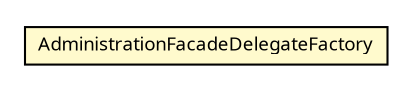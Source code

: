 #!/usr/local/bin/dot
#
# Class diagram 
# Generated by UMLGraph version R5_6 (http://www.umlgraph.org/)
#

digraph G {
	edge [fontname="Trebuchet MS",fontsize=10,labelfontname="Trebuchet MS",labelfontsize=10];
	node [fontname="Trebuchet MS",fontsize=10,shape=plaintext];
	nodesep=0.25;
	ranksep=0.5;
	// se.cambio.cds.model.facade.administration.delegate.AdministrationFacadeDelegateFactory
	c71136 [label=<<table title="se.cambio.cds.model.facade.administration.delegate.AdministrationFacadeDelegateFactory" border="0" cellborder="1" cellspacing="0" cellpadding="2" port="p" bgcolor="lemonChiffon" href="./AdministrationFacadeDelegateFactory.html">
		<tr><td><table border="0" cellspacing="0" cellpadding="1">
<tr><td align="center" balign="center"><font face="Trebuchet MS"> AdministrationFacadeDelegateFactory </font></td></tr>
		</table></td></tr>
		</table>>, URL="./AdministrationFacadeDelegateFactory.html", fontname="Trebuchet MS", fontcolor="black", fontsize=9.0];
}

